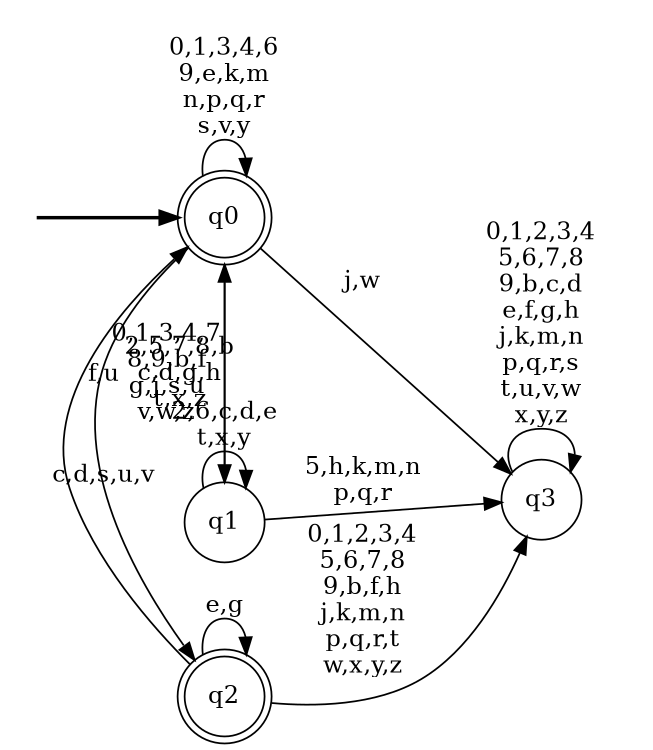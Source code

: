 digraph BlueStar {
__start0 [style = invis, shape = none, label = "", width = 0, height = 0];

rankdir=LR;
size="8,5";

s0 [style="rounded,filled", color="black", fillcolor="white" shape="doublecircle", label="q0"];
s1 [style="filled", color="black", fillcolor="white" shape="circle", label="q1"];
s2 [style="rounded,filled", color="black", fillcolor="white" shape="doublecircle", label="q2"];
s3 [style="filled", color="black", fillcolor="white" shape="circle", label="q3"];
subgraph cluster_main { 
	graph [pad=".75", ranksep="0.15", nodesep="0.15"];
	 style=invis; 
	__start0 -> s0 [penwidth=2];
}
s0 -> s0 [label="0,1,3,4,6\n9,e,k,m\nn,p,q,r\ns,v,y"];
s0 -> s1 [label="2,5,7,8,b\nc,d,g,h\nt,x,z"];
s0 -> s2 [label="f,u"];
s0 -> s3 [label="j,w"];
s1 -> s0 [label="0,1,3,4,7\n8,9,b,f\ng,j,s,u\nv,w,z"];
s1 -> s1 [label="2,6,c,d,e\nt,x,y"];
s1 -> s3 [label="5,h,k,m,n\np,q,r"];
s2 -> s0 [label="c,d,s,u,v"];
s2 -> s2 [label="e,g"];
s2 -> s3 [label="0,1,2,3,4\n5,6,7,8\n9,b,f,h\nj,k,m,n\np,q,r,t\nw,x,y,z"];
s3 -> s3 [label="0,1,2,3,4\n5,6,7,8\n9,b,c,d\ne,f,g,h\nj,k,m,n\np,q,r,s\nt,u,v,w\nx,y,z"];

}